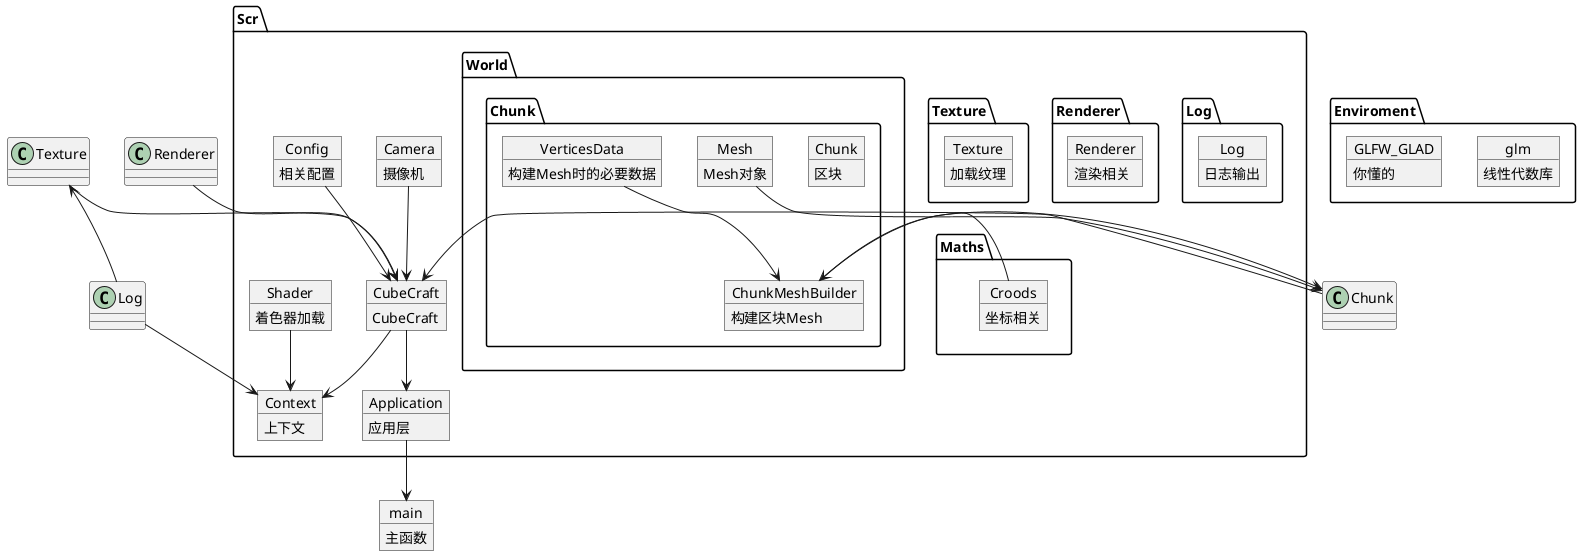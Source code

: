@startuml headers 

object main{
    主函数
}

package Enviroment{
    object glm{
        线性代数库
    }
    object GLFW_GLAD{
        你懂的
    }
    'glm -right-> GLFW_GLAD
}

package Scr{
    package Log{
        object Log{
            日志输出
        }
    }
    package Maths{
        object Croods{
            坐标相关
        }
    }
    package Renderer{
        object Renderer{
            渲染相关
        }
    }
    package Texture{
        object Texture{
            加载纹理
        }
    }
    package World{
        package Chunk{
            object Chunk{
                区块
            }
            object ChunkMeshBuilder{
                构建区块Mesh
            }
            object Mesh{
                Mesh对象
            }
            object VerticesData{
                构建Mesh时的必要数据
            }
        }
    }
    object Application{
        应用层
    }
    object CubeCraft{
        CubeCraft
    }
    object Context{
        上下文
    }
    object Camera{
        摄像机
    }
    object Shader{
        着色器加载
    }
    object Config{
        相关配置
    }
}

Maths -[hidden]- Log
Log -[hidden]left- Texture

Application --> main
CubeCraft --> Application

Camera --> CubeCraft
Config --> CubeCraft
Texture --> CubeCraft
Renderer --> CubeCraft
Chunk -->CubeCraft

Shader --> Context
Log --> Context
CubeCraft --> Context

Log --> Texture

Mesh --> Chunk
ChunkMeshBuilder --> Chunk

Croods -right-> ChunkMeshBuilder
VerticesData --> ChunkMeshBuilder

@enduml